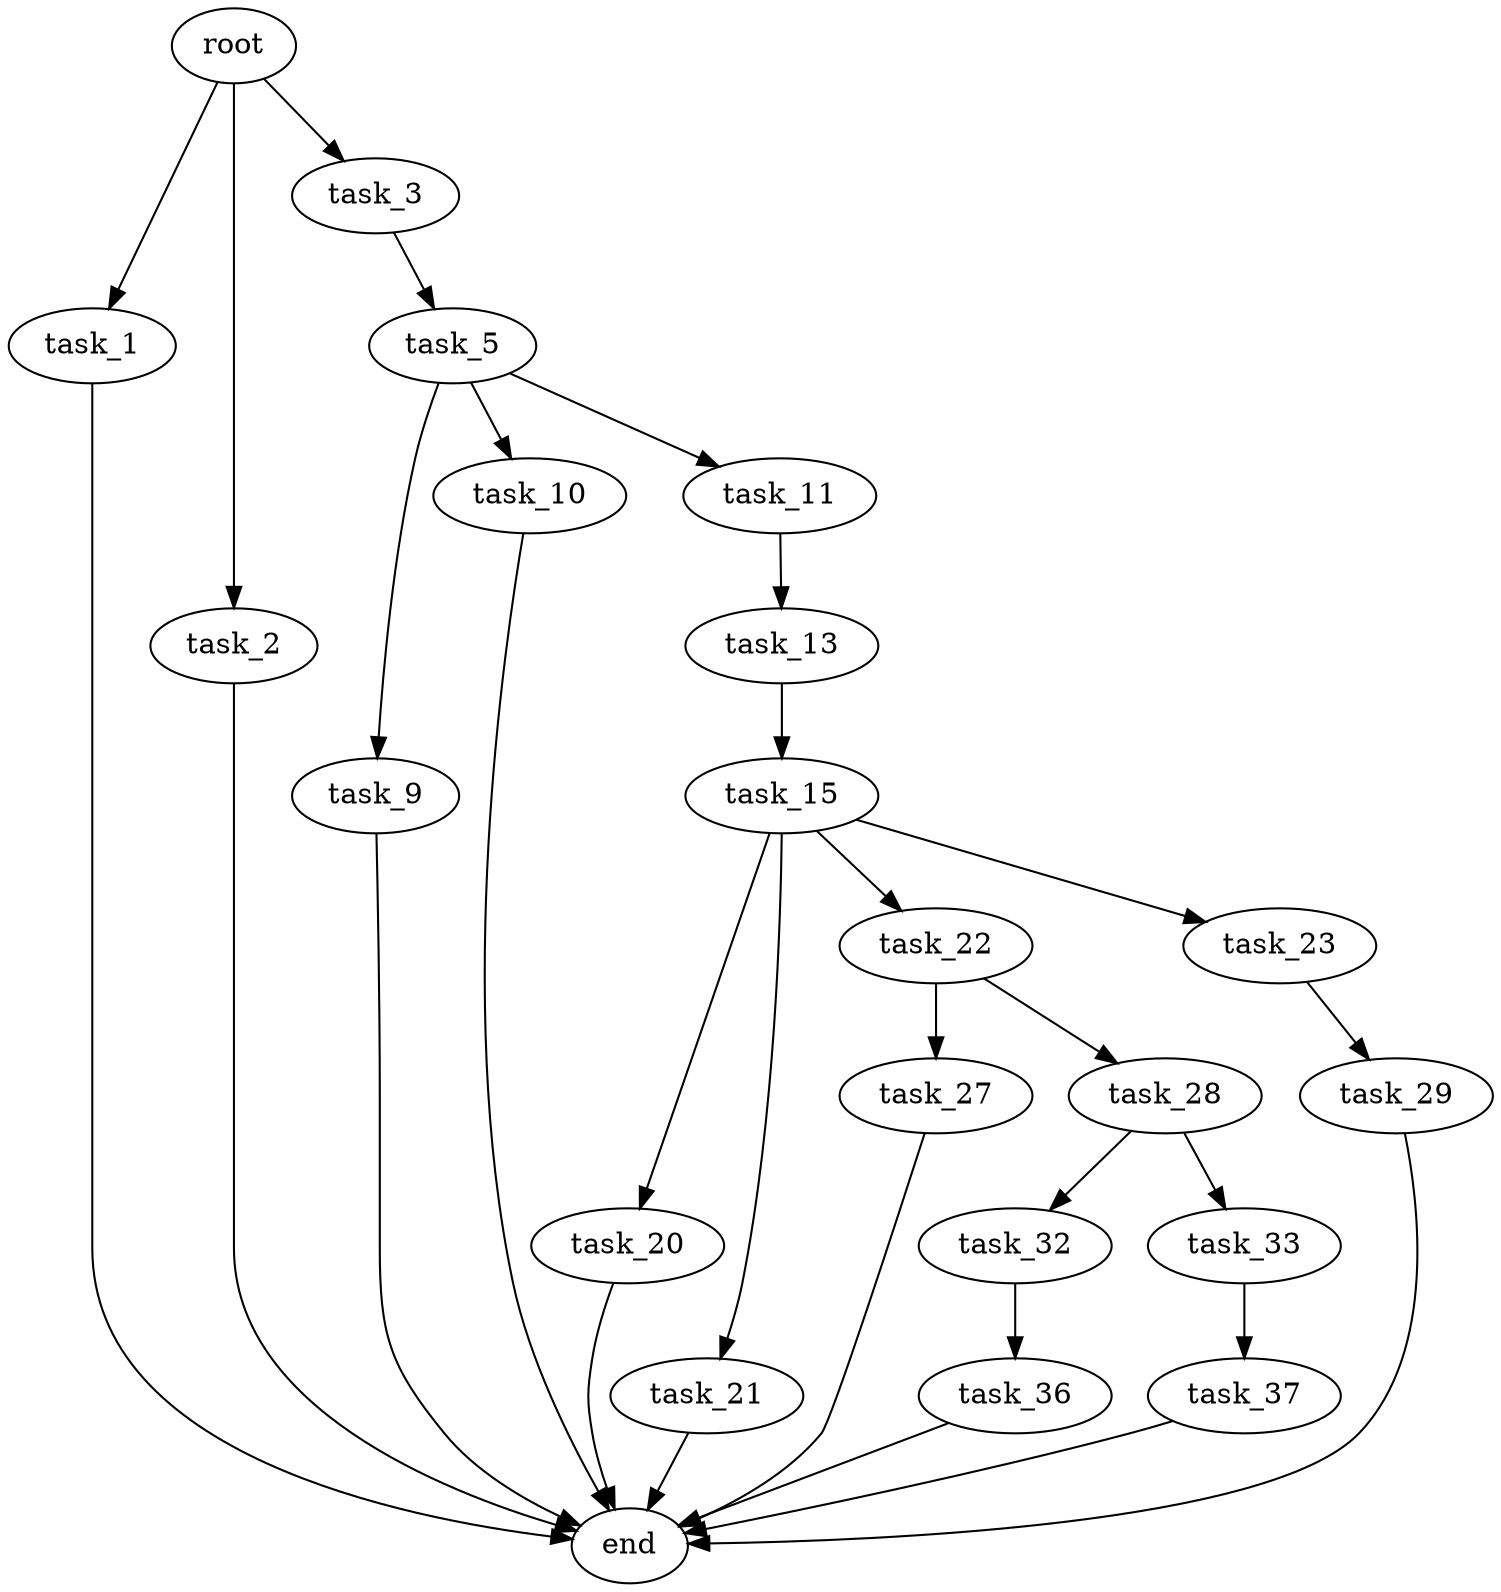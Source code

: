digraph G {
  root [size="0.000000"];
  task_1 [size="8097550064.000000"];
  task_2 [size="231928233984.000000"];
  task_3 [size="18752389133.000000"];
  task_5 [size="789071128379.000000"];
  task_9 [size="223744296500.000000"];
  task_10 [size="73153519727.000000"];
  task_11 [size="14053149807.000000"];
  task_13 [size="8589934592.000000"];
  task_15 [size="20831092887.000000"];
  task_20 [size="6022800935.000000"];
  task_21 [size="4685466532.000000"];
  task_22 [size="1775545045.000000"];
  task_23 [size="231928233984.000000"];
  task_27 [size="1135172871.000000"];
  task_28 [size="68719476736.000000"];
  task_29 [size="28991029248.000000"];
  task_32 [size="822220697819.000000"];
  task_33 [size="5544808122.000000"];
  task_36 [size="116566676657.000000"];
  task_37 [size="6198605162.000000"];
  end [size="0.000000"];

  root -> task_1 [size="1.000000"];
  root -> task_2 [size="1.000000"];
  root -> task_3 [size="1.000000"];
  task_1 -> end [size="1.000000"];
  task_2 -> end [size="1.000000"];
  task_3 -> task_5 [size="33554432.000000"];
  task_5 -> task_9 [size="536870912.000000"];
  task_5 -> task_10 [size="536870912.000000"];
  task_5 -> task_11 [size="536870912.000000"];
  task_9 -> end [size="1.000000"];
  task_10 -> end [size="1.000000"];
  task_11 -> task_13 [size="33554432.000000"];
  task_13 -> task_15 [size="33554432.000000"];
  task_15 -> task_20 [size="838860800.000000"];
  task_15 -> task_21 [size="838860800.000000"];
  task_15 -> task_22 [size="838860800.000000"];
  task_15 -> task_23 [size="838860800.000000"];
  task_20 -> end [size="1.000000"];
  task_21 -> end [size="1.000000"];
  task_22 -> task_27 [size="75497472.000000"];
  task_22 -> task_28 [size="75497472.000000"];
  task_23 -> task_29 [size="301989888.000000"];
  task_27 -> end [size="1.000000"];
  task_28 -> task_32 [size="134217728.000000"];
  task_28 -> task_33 [size="134217728.000000"];
  task_29 -> end [size="1.000000"];
  task_32 -> task_36 [size="838860800.000000"];
  task_33 -> task_37 [size="209715200.000000"];
  task_36 -> end [size="1.000000"];
  task_37 -> end [size="1.000000"];
}
